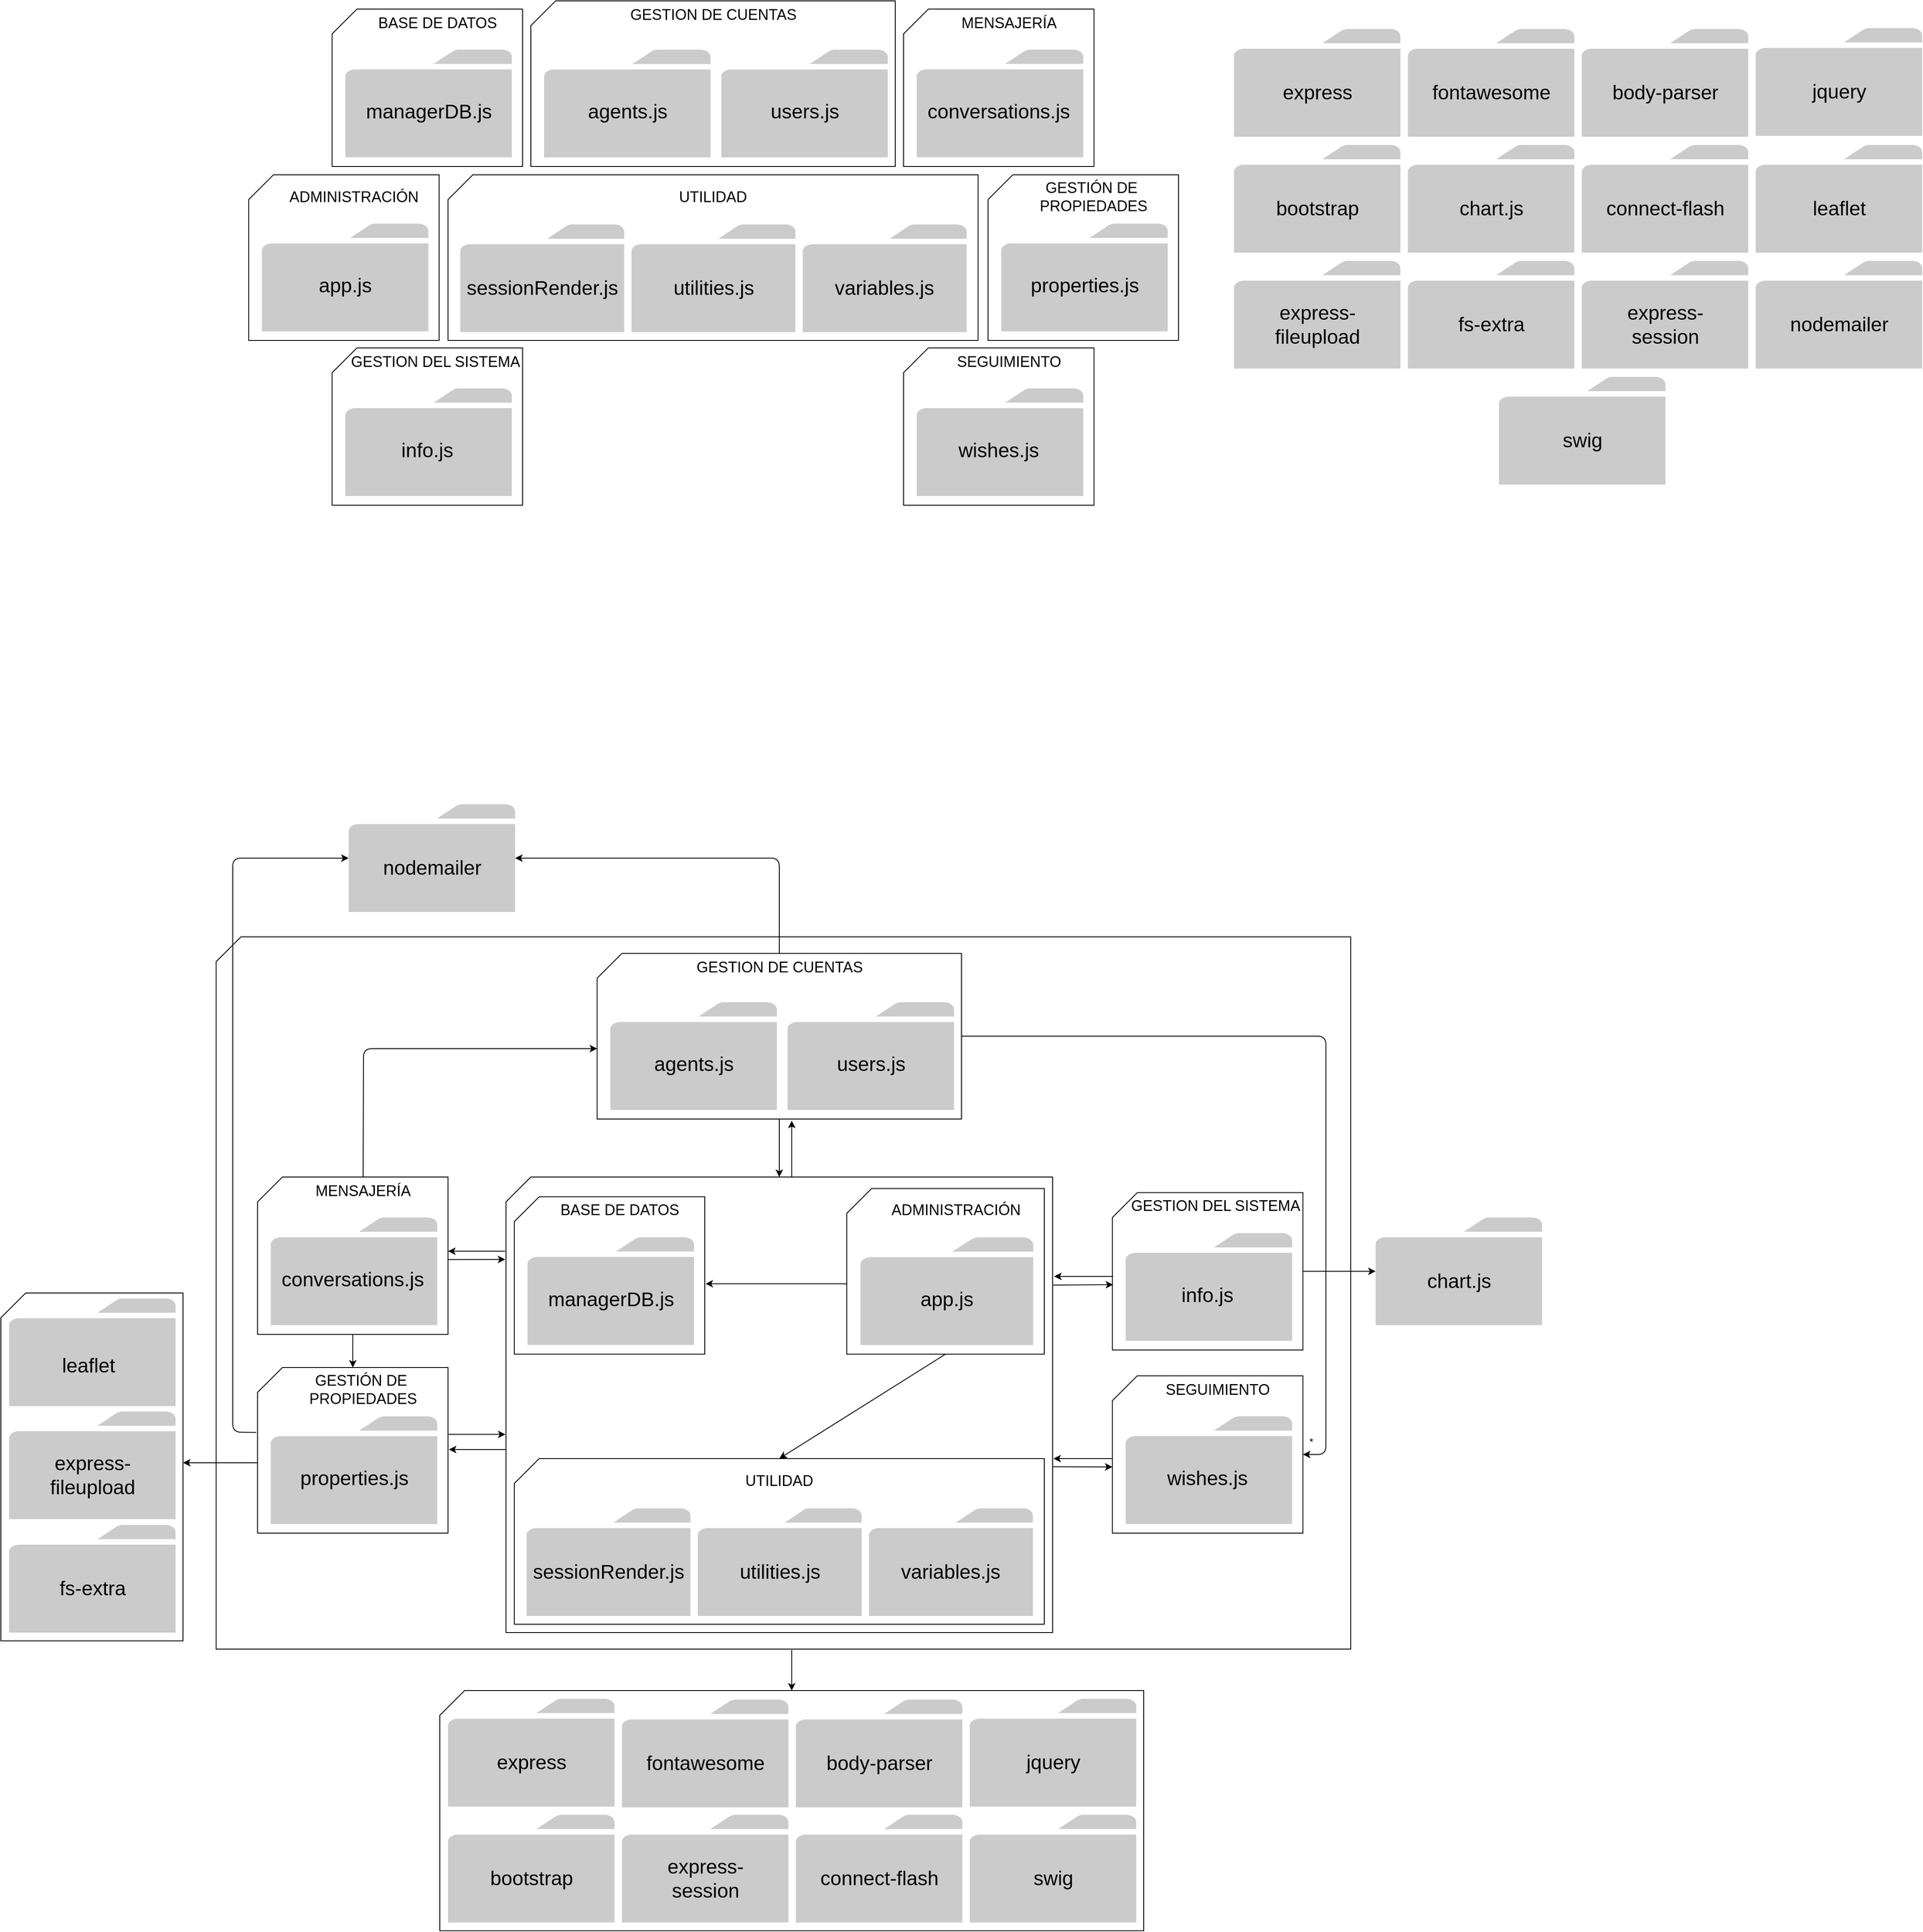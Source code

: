 <mxfile version="12.6.5" type="device"><diagram id="yXyMZjHoIQZuRrWlMwQW" name="Page-1"><mxGraphModel dx="1324" dy="44" grid="0" gridSize="10" guides="1" tooltips="1" connect="1" arrows="1" fold="1" page="0" pageScale="1" pageWidth="827" pageHeight="1169" math="0" shadow="0"><root><mxCell id="0"/><mxCell id="1" parent="0"/><mxCell id="qIXQX4aZwfCVxhJVNBYA-631" value="" style="shape=card;whiteSpace=wrap;html=1;" vertex="1" parent="1"><mxGeometry x="2640" y="2980" width="1370" height="860" as="geometry"/></mxCell><mxCell id="qIXQX4aZwfCVxhJVNBYA-600" value="" style="shape=card;whiteSpace=wrap;html=1;" vertex="1" parent="1"><mxGeometry x="2990" y="3270" width="660" height="550" as="geometry"/></mxCell><mxCell id="qIXQX4aZwfCVxhJVNBYA-166" value="" style="pointerEvents=1;shadow=0;dashed=0;html=1;strokeColor=none;labelPosition=center;verticalLabelPosition=bottom;verticalAlign=top;outlineConnect=0;align=center;shape=mxgraph.office.concepts.folder;fillColor=#CCCBCB;" vertex="1" parent="1"><mxGeometry x="4499" y="2024" width="201" height="130.0" as="geometry"/></mxCell><mxCell id="qIXQX4aZwfCVxhJVNBYA-124" value="" style="group" vertex="1" connectable="0" parent="1"><mxGeometry x="3869" y="1884" width="201" height="130" as="geometry"/></mxCell><mxCell id="qIXQX4aZwfCVxhJVNBYA-125" value="" style="pointerEvents=1;shadow=0;dashed=0;html=1;strokeColor=none;labelPosition=center;verticalLabelPosition=bottom;verticalAlign=top;outlineConnect=0;align=center;shape=mxgraph.office.concepts.folder;fillColor=#CCCBCB;" vertex="1" parent="qIXQX4aZwfCVxhJVNBYA-124"><mxGeometry width="201" height="130.0" as="geometry"/></mxCell><mxCell id="qIXQX4aZwfCVxhJVNBYA-126" value="&lt;span style=&quot;font-size: 24px&quot;&gt;express&lt;/span&gt;" style="text;html=1;strokeColor=none;fillColor=none;align=center;verticalAlign=middle;whiteSpace=wrap;rounded=0;" vertex="1" parent="qIXQX4aZwfCVxhJVNBYA-124"><mxGeometry x="28.5" y="53.321" width="144" height="47.709" as="geometry"/></mxCell><mxCell id="qIXQX4aZwfCVxhJVNBYA-128" value="" style="group" vertex="1" connectable="0" parent="1"><mxGeometry x="4079" y="1884" width="201" height="130" as="geometry"/></mxCell><mxCell id="qIXQX4aZwfCVxhJVNBYA-129" value="" style="pointerEvents=1;shadow=0;dashed=0;html=1;strokeColor=none;labelPosition=center;verticalLabelPosition=bottom;verticalAlign=top;outlineConnect=0;align=center;shape=mxgraph.office.concepts.folder;fillColor=#CCCBCB;" vertex="1" parent="qIXQX4aZwfCVxhJVNBYA-128"><mxGeometry width="201" height="130.0" as="geometry"/></mxCell><mxCell id="qIXQX4aZwfCVxhJVNBYA-130" value="&lt;span style=&quot;font-size: 24px&quot;&gt;fontawesome&lt;/span&gt;" style="text;html=1;strokeColor=none;fillColor=none;align=center;verticalAlign=middle;whiteSpace=wrap;rounded=0;" vertex="1" parent="qIXQX4aZwfCVxhJVNBYA-128"><mxGeometry x="28.5" y="53.321" width="144" height="47.709" as="geometry"/></mxCell><mxCell id="qIXQX4aZwfCVxhJVNBYA-131" value="" style="group" vertex="1" connectable="0" parent="1"><mxGeometry x="4289" y="1884" width="201" height="130" as="geometry"/></mxCell><mxCell id="qIXQX4aZwfCVxhJVNBYA-132" value="" style="pointerEvents=1;shadow=0;dashed=0;html=1;strokeColor=none;labelPosition=center;verticalLabelPosition=bottom;verticalAlign=top;outlineConnect=0;align=center;shape=mxgraph.office.concepts.folder;fillColor=#CCCBCB;" vertex="1" parent="qIXQX4aZwfCVxhJVNBYA-131"><mxGeometry width="201" height="130.0" as="geometry"/></mxCell><mxCell id="qIXQX4aZwfCVxhJVNBYA-133" value="&lt;span style=&quot;font-size: 24px&quot;&gt;body-parser&lt;/span&gt;" style="text;html=1;strokeColor=none;fillColor=none;align=center;verticalAlign=middle;whiteSpace=wrap;rounded=0;" vertex="1" parent="qIXQX4aZwfCVxhJVNBYA-131"><mxGeometry x="28.5" y="53.321" width="144" height="47.709" as="geometry"/></mxCell><mxCell id="qIXQX4aZwfCVxhJVNBYA-144" value="" style="group" vertex="1" connectable="0" parent="1"><mxGeometry x="3869" y="2024" width="201" height="130" as="geometry"/></mxCell><mxCell id="qIXQX4aZwfCVxhJVNBYA-145" value="" style="pointerEvents=1;shadow=0;dashed=0;html=1;strokeColor=none;labelPosition=center;verticalLabelPosition=bottom;verticalAlign=top;outlineConnect=0;align=center;shape=mxgraph.office.concepts.folder;fillColor=#CCCBCB;" vertex="1" parent="qIXQX4aZwfCVxhJVNBYA-144"><mxGeometry width="201" height="130.0" as="geometry"/></mxCell><mxCell id="qIXQX4aZwfCVxhJVNBYA-146" value="&lt;span style=&quot;font-size: 24px&quot;&gt;bootstrap&lt;/span&gt;" style="text;html=1;strokeColor=none;fillColor=none;align=center;verticalAlign=middle;whiteSpace=wrap;rounded=0;" vertex="1" parent="qIXQX4aZwfCVxhJVNBYA-144"><mxGeometry x="28.5" y="53.321" width="144" height="47.709" as="geometry"/></mxCell><mxCell id="qIXQX4aZwfCVxhJVNBYA-147" value="" style="group" vertex="1" connectable="0" parent="1"><mxGeometry x="4079" y="2024" width="201" height="130" as="geometry"/></mxCell><mxCell id="qIXQX4aZwfCVxhJVNBYA-148" value="" style="pointerEvents=1;shadow=0;dashed=0;html=1;strokeColor=none;labelPosition=center;verticalLabelPosition=bottom;verticalAlign=top;outlineConnect=0;align=center;shape=mxgraph.office.concepts.folder;fillColor=#CCCBCB;" vertex="1" parent="qIXQX4aZwfCVxhJVNBYA-147"><mxGeometry width="201" height="130.0" as="geometry"/></mxCell><mxCell id="qIXQX4aZwfCVxhJVNBYA-149" value="&lt;span style=&quot;font-size: 24px&quot;&gt;chart.js&lt;/span&gt;" style="text;html=1;strokeColor=none;fillColor=none;align=center;verticalAlign=middle;whiteSpace=wrap;rounded=0;" vertex="1" parent="qIXQX4aZwfCVxhJVNBYA-147"><mxGeometry x="28.5" y="53.321" width="144" height="47.709" as="geometry"/></mxCell><mxCell id="qIXQX4aZwfCVxhJVNBYA-150" value="" style="group" vertex="1" connectable="0" parent="1"><mxGeometry x="4289" y="2024" width="201" height="130" as="geometry"/></mxCell><mxCell id="qIXQX4aZwfCVxhJVNBYA-151" value="" style="pointerEvents=1;shadow=0;dashed=0;html=1;strokeColor=none;labelPosition=center;verticalLabelPosition=bottom;verticalAlign=top;outlineConnect=0;align=center;shape=mxgraph.office.concepts.folder;fillColor=#CCCBCB;" vertex="1" parent="qIXQX4aZwfCVxhJVNBYA-150"><mxGeometry width="201" height="130.0" as="geometry"/></mxCell><mxCell id="qIXQX4aZwfCVxhJVNBYA-152" value="&lt;span style=&quot;font-size: 24px&quot;&gt;connect-flash&lt;/span&gt;" style="text;html=1;strokeColor=none;fillColor=none;align=center;verticalAlign=middle;whiteSpace=wrap;rounded=0;" vertex="1" parent="qIXQX4aZwfCVxhJVNBYA-150"><mxGeometry x="24.75" y="53.32" width="151.5" height="47.71" as="geometry"/></mxCell><mxCell id="qIXQX4aZwfCVxhJVNBYA-156" value="" style="group" vertex="1" connectable="0" parent="1"><mxGeometry x="4079" y="2164" width="201" height="130" as="geometry"/></mxCell><mxCell id="qIXQX4aZwfCVxhJVNBYA-157" value="" style="pointerEvents=1;shadow=0;dashed=0;html=1;strokeColor=none;labelPosition=center;verticalLabelPosition=bottom;verticalAlign=top;outlineConnect=0;align=center;shape=mxgraph.office.concepts.folder;fillColor=#CCCBCB;" vertex="1" parent="qIXQX4aZwfCVxhJVNBYA-156"><mxGeometry width="201" height="130.0" as="geometry"/></mxCell><mxCell id="qIXQX4aZwfCVxhJVNBYA-158" value="&lt;span style=&quot;font-size: 24px&quot;&gt;fs-extra&lt;/span&gt;" style="text;html=1;strokeColor=none;fillColor=none;align=center;verticalAlign=middle;whiteSpace=wrap;rounded=0;" vertex="1" parent="qIXQX4aZwfCVxhJVNBYA-156"><mxGeometry x="28.5" y="53.321" width="144" height="47.709" as="geometry"/></mxCell><mxCell id="qIXQX4aZwfCVxhJVNBYA-159" value="" style="group" vertex="1" connectable="0" parent="1"><mxGeometry x="4289" y="2164" width="201" height="130" as="geometry"/></mxCell><mxCell id="qIXQX4aZwfCVxhJVNBYA-160" value="" style="pointerEvents=1;shadow=0;dashed=0;html=1;strokeColor=none;labelPosition=center;verticalLabelPosition=bottom;verticalAlign=top;outlineConnect=0;align=center;shape=mxgraph.office.concepts.folder;fillColor=#CCCBCB;" vertex="1" parent="qIXQX4aZwfCVxhJVNBYA-159"><mxGeometry width="201" height="130.0" as="geometry"/></mxCell><mxCell id="qIXQX4aZwfCVxhJVNBYA-161" value="&lt;span style=&quot;font-size: 24px&quot;&gt;express-session&lt;/span&gt;" style="text;html=1;strokeColor=none;fillColor=none;align=center;verticalAlign=middle;whiteSpace=wrap;rounded=0;" vertex="1" parent="qIXQX4aZwfCVxhJVNBYA-159"><mxGeometry x="28.5" y="53.321" width="144" height="47.709" as="geometry"/></mxCell><mxCell id="qIXQX4aZwfCVxhJVNBYA-165" value="" style="group" vertex="1" connectable="0" parent="1"><mxGeometry x="4490" y="2024" width="201" height="130" as="geometry"/></mxCell><mxCell id="qIXQX4aZwfCVxhJVNBYA-176" value="" style="group" vertex="1" connectable="0" parent="qIXQX4aZwfCVxhJVNBYA-165"><mxGeometry width="201" height="130.0" as="geometry"/></mxCell><mxCell id="qIXQX4aZwfCVxhJVNBYA-167" value="&lt;span style=&quot;font-size: 24px&quot;&gt;leaflet&lt;/span&gt;" style="text;html=1;strokeColor=none;fillColor=none;align=center;verticalAlign=middle;whiteSpace=wrap;rounded=0;" vertex="1" parent="qIXQX4aZwfCVxhJVNBYA-176"><mxGeometry x="37.5" y="53.321" width="144" height="47.709" as="geometry"/></mxCell><mxCell id="qIXQX4aZwfCVxhJVNBYA-171" value="" style="group" vertex="1" connectable="0" parent="1"><mxGeometry x="4189" y="2304" width="201" height="130" as="geometry"/></mxCell><mxCell id="qIXQX4aZwfCVxhJVNBYA-172" value="" style="pointerEvents=1;shadow=0;dashed=0;html=1;strokeColor=none;labelPosition=center;verticalLabelPosition=bottom;verticalAlign=top;outlineConnect=0;align=center;shape=mxgraph.office.concepts.folder;fillColor=#CCCBCB;" vertex="1" parent="qIXQX4aZwfCVxhJVNBYA-171"><mxGeometry width="201" height="130.0" as="geometry"/></mxCell><mxCell id="qIXQX4aZwfCVxhJVNBYA-173" value="&lt;span style=&quot;font-size: 24px&quot;&gt;swig&lt;/span&gt;" style="text;html=1;strokeColor=none;fillColor=none;align=center;verticalAlign=middle;whiteSpace=wrap;rounded=0;" vertex="1" parent="qIXQX4aZwfCVxhJVNBYA-171"><mxGeometry x="28.5" y="53.321" width="144" height="47.709" as="geometry"/></mxCell><mxCell id="qIXQX4aZwfCVxhJVNBYA-175" value="" style="group" vertex="1" connectable="0" parent="1"><mxGeometry x="4499" y="1883" width="201" height="130" as="geometry"/></mxCell><mxCell id="qIXQX4aZwfCVxhJVNBYA-162" value="" style="group" vertex="1" connectable="0" parent="qIXQX4aZwfCVxhJVNBYA-175"><mxGeometry width="201" height="130" as="geometry"/></mxCell><mxCell id="qIXQX4aZwfCVxhJVNBYA-163" value="" style="pointerEvents=1;shadow=0;dashed=0;html=1;strokeColor=none;labelPosition=center;verticalLabelPosition=bottom;verticalAlign=top;outlineConnect=0;align=center;shape=mxgraph.office.concepts.folder;fillColor=#CCCBCB;" vertex="1" parent="qIXQX4aZwfCVxhJVNBYA-162"><mxGeometry width="201" height="130.0" as="geometry"/></mxCell><mxCell id="qIXQX4aZwfCVxhJVNBYA-164" value="&lt;span style=&quot;font-size: 24px&quot;&gt;jquery&lt;/span&gt;" style="text;html=1;strokeColor=none;fillColor=none;align=center;verticalAlign=middle;whiteSpace=wrap;rounded=0;" vertex="1" parent="qIXQX4aZwfCVxhJVNBYA-162"><mxGeometry x="28.5" y="53.321" width="144" height="47.709" as="geometry"/></mxCell><mxCell id="qIXQX4aZwfCVxhJVNBYA-177" value="" style="group" vertex="1" connectable="0" parent="1"><mxGeometry x="4499" y="2164" width="201" height="130" as="geometry"/></mxCell><mxCell id="qIXQX4aZwfCVxhJVNBYA-168" value="" style="group" vertex="1" connectable="0" parent="qIXQX4aZwfCVxhJVNBYA-177"><mxGeometry width="201" height="130" as="geometry"/></mxCell><mxCell id="qIXQX4aZwfCVxhJVNBYA-169" value="" style="pointerEvents=1;shadow=0;dashed=0;html=1;strokeColor=none;labelPosition=center;verticalLabelPosition=bottom;verticalAlign=top;outlineConnect=0;align=center;shape=mxgraph.office.concepts.folder;fillColor=#CCCBCB;" vertex="1" parent="qIXQX4aZwfCVxhJVNBYA-168"><mxGeometry width="201" height="130.0" as="geometry"/></mxCell><mxCell id="qIXQX4aZwfCVxhJVNBYA-170" value="&lt;span style=&quot;font-size: 24px&quot;&gt;nodemailer&lt;/span&gt;" style="text;html=1;strokeColor=none;fillColor=none;align=center;verticalAlign=middle;whiteSpace=wrap;rounded=0;" vertex="1" parent="qIXQX4aZwfCVxhJVNBYA-168"><mxGeometry x="28.5" y="53.321" width="144" height="47.709" as="geometry"/></mxCell><mxCell id="qIXQX4aZwfCVxhJVNBYA-154" value="" style="pointerEvents=1;shadow=0;dashed=0;html=1;strokeColor=none;labelPosition=center;verticalLabelPosition=bottom;verticalAlign=top;outlineConnect=0;align=center;shape=mxgraph.office.concepts.folder;fillColor=#CCCBCB;" vertex="1" parent="1"><mxGeometry x="3869" y="2164" width="201" height="130.0" as="geometry"/></mxCell><mxCell id="qIXQX4aZwfCVxhJVNBYA-155" value="&lt;span style=&quot;font-size: 24px&quot;&gt;express-fileupload&lt;/span&gt;" style="text;html=1;strokeColor=none;fillColor=none;align=center;verticalAlign=middle;whiteSpace=wrap;rounded=0;" vertex="1" parent="1"><mxGeometry x="3897.5" y="2217.321" width="144" height="47.709" as="geometry"/></mxCell><mxCell id="qIXQX4aZwfCVxhJVNBYA-286" value="" style="group" vertex="1" connectable="0" parent="1"><mxGeometry x="3470" y="2269" width="230" height="190" as="geometry"/></mxCell><mxCell id="qIXQX4aZwfCVxhJVNBYA-193" value="" style="group" vertex="1" connectable="0" parent="qIXQX4aZwfCVxhJVNBYA-286"><mxGeometry width="230" height="190" as="geometry"/></mxCell><mxCell id="qIXQX4aZwfCVxhJVNBYA-91" value="" style="shape=card;whiteSpace=wrap;html=1;" vertex="1" parent="qIXQX4aZwfCVxhJVNBYA-193"><mxGeometry width="230" height="190" as="geometry"/></mxCell><mxCell id="qIXQX4aZwfCVxhJVNBYA-92" value="&lt;font style=&quot;font-size: 18px&quot;&gt;SEGUIMIENTO&lt;/font&gt;" style="text;html=1;strokeColor=none;fillColor=none;align=center;verticalAlign=middle;whiteSpace=wrap;rounded=0;" vertex="1" parent="qIXQX4aZwfCVxhJVNBYA-193"><mxGeometry x="25" width="205" height="33" as="geometry"/></mxCell><mxCell id="qIXQX4aZwfCVxhJVNBYA-93" value="" style="pointerEvents=1;shadow=0;dashed=0;html=1;strokeColor=none;labelPosition=center;verticalLabelPosition=bottom;verticalAlign=top;outlineConnect=0;align=center;shape=mxgraph.office.concepts.folder;fillColor=#CCCBCB;" vertex="1" parent="qIXQX4aZwfCVxhJVNBYA-193"><mxGeometry x="16" y="48.86" width="201" height="130.0" as="geometry"/></mxCell><mxCell id="qIXQX4aZwfCVxhJVNBYA-94" value="&lt;span style=&quot;font-size: 24px&quot;&gt;wishes.js&lt;/span&gt;" style="text;html=1;strokeColor=none;fillColor=none;align=center;verticalAlign=middle;whiteSpace=wrap;rounded=0;" vertex="1" parent="qIXQX4aZwfCVxhJVNBYA-193"><mxGeometry x="43" y="100.141" width="144" height="47.709" as="geometry"/></mxCell><mxCell id="qIXQX4aZwfCVxhJVNBYA-287" value="" style="group" vertex="1" connectable="0" parent="1"><mxGeometry x="2780" y="2269" width="230" height="190" as="geometry"/></mxCell><mxCell id="qIXQX4aZwfCVxhJVNBYA-192" value="" style="group" vertex="1" connectable="0" parent="qIXQX4aZwfCVxhJVNBYA-287"><mxGeometry width="230" height="190" as="geometry"/></mxCell><mxCell id="qIXQX4aZwfCVxhJVNBYA-95" value="" style="shape=card;whiteSpace=wrap;html=1;" vertex="1" parent="qIXQX4aZwfCVxhJVNBYA-192"><mxGeometry width="230" height="190" as="geometry"/></mxCell><mxCell id="qIXQX4aZwfCVxhJVNBYA-96" value="&lt;font style=&quot;font-size: 18px&quot;&gt;GESTION DEL SISTEMA&lt;/font&gt;" style="text;html=1;strokeColor=none;fillColor=none;align=center;verticalAlign=middle;whiteSpace=wrap;rounded=0;" vertex="1" parent="qIXQX4aZwfCVxhJVNBYA-192"><mxGeometry x="20" width="210" height="33" as="geometry"/></mxCell><mxCell id="qIXQX4aZwfCVxhJVNBYA-97" value="" style="pointerEvents=1;shadow=0;dashed=0;html=1;strokeColor=none;labelPosition=center;verticalLabelPosition=bottom;verticalAlign=top;outlineConnect=0;align=center;shape=mxgraph.office.concepts.folder;fillColor=#CCCBCB;" vertex="1" parent="qIXQX4aZwfCVxhJVNBYA-192"><mxGeometry x="16" y="48.86" width="201" height="130.0" as="geometry"/></mxCell><mxCell id="qIXQX4aZwfCVxhJVNBYA-98" value="&lt;span style=&quot;font-size: 24px&quot;&gt;info.js&lt;/span&gt;" style="text;html=1;strokeColor=none;fillColor=none;align=center;verticalAlign=middle;whiteSpace=wrap;rounded=0;" vertex="1" parent="qIXQX4aZwfCVxhJVNBYA-192"><mxGeometry x="43" y="100.001" width="144" height="47.709" as="geometry"/></mxCell><mxCell id="qIXQX4aZwfCVxhJVNBYA-288" value="" style="group" vertex="1" connectable="0" parent="1"><mxGeometry x="3470" y="1860" width="230" height="190" as="geometry"/></mxCell><mxCell id="qIXQX4aZwfCVxhJVNBYA-191" value="" style="group" vertex="1" connectable="0" parent="qIXQX4aZwfCVxhJVNBYA-288"><mxGeometry width="230" height="190" as="geometry"/></mxCell><mxCell id="qIXQX4aZwfCVxhJVNBYA-87" value="" style="shape=card;whiteSpace=wrap;html=1;" vertex="1" parent="qIXQX4aZwfCVxhJVNBYA-191"><mxGeometry width="230" height="190" as="geometry"/></mxCell><mxCell id="qIXQX4aZwfCVxhJVNBYA-88" value="&lt;font style=&quot;font-size: 18px&quot;&gt;MENSAJERÍA&lt;/font&gt;" style="text;html=1;strokeColor=none;fillColor=none;align=center;verticalAlign=middle;whiteSpace=wrap;rounded=0;" vertex="1" parent="qIXQX4aZwfCVxhJVNBYA-191"><mxGeometry x="25" width="205" height="33" as="geometry"/></mxCell><mxCell id="qIXQX4aZwfCVxhJVNBYA-89" value="" style="pointerEvents=1;shadow=0;dashed=0;html=1;strokeColor=none;labelPosition=center;verticalLabelPosition=bottom;verticalAlign=top;outlineConnect=0;align=center;shape=mxgraph.office.concepts.folder;fillColor=#CCCBCB;" vertex="1" parent="qIXQX4aZwfCVxhJVNBYA-191"><mxGeometry x="16" y="48.86" width="201" height="130.0" as="geometry"/></mxCell><mxCell id="qIXQX4aZwfCVxhJVNBYA-99" value="&lt;span style=&quot;font-size: 24px&quot;&gt;conversations.js&lt;/span&gt;" style="text;html=1;strokeColor=none;fillColor=none;align=center;verticalAlign=middle;whiteSpace=wrap;rounded=0;" vertex="1" parent="qIXQX4aZwfCVxhJVNBYA-191"><mxGeometry x="43" y="100.001" width="144" height="47.709" as="geometry"/></mxCell><mxCell id="qIXQX4aZwfCVxhJVNBYA-290" value="" style="group" vertex="1" connectable="0" parent="1"><mxGeometry x="2780" y="1860" width="230" height="190" as="geometry"/></mxCell><mxCell id="qIXQX4aZwfCVxhJVNBYA-289" value="" style="group" vertex="1" connectable="0" parent="qIXQX4aZwfCVxhJVNBYA-290"><mxGeometry width="230" height="190" as="geometry"/></mxCell><mxCell id="qIXQX4aZwfCVxhJVNBYA-190" value="" style="group" vertex="1" connectable="0" parent="qIXQX4aZwfCVxhJVNBYA-289"><mxGeometry width="230" height="190" as="geometry"/></mxCell><mxCell id="qIXQX4aZwfCVxhJVNBYA-2" value="" style="shape=card;whiteSpace=wrap;html=1;" vertex="1" parent="qIXQX4aZwfCVxhJVNBYA-190"><mxGeometry width="230" height="190" as="geometry"/></mxCell><mxCell id="qIXQX4aZwfCVxhJVNBYA-6" value="&lt;font style=&quot;font-size: 18px&quot;&gt;BASE DE DATOS&lt;/font&gt;" style="text;html=1;strokeColor=none;fillColor=none;align=center;verticalAlign=middle;whiteSpace=wrap;rounded=0;" vertex="1" parent="qIXQX4aZwfCVxhJVNBYA-190"><mxGeometry x="25" width="205" height="33" as="geometry"/></mxCell><mxCell id="qIXQX4aZwfCVxhJVNBYA-83" value="" style="pointerEvents=1;shadow=0;dashed=0;html=1;strokeColor=none;labelPosition=center;verticalLabelPosition=bottom;verticalAlign=top;outlineConnect=0;align=center;shape=mxgraph.office.concepts.folder;fillColor=#CCCBCB;" vertex="1" parent="qIXQX4aZwfCVxhJVNBYA-190"><mxGeometry x="16" y="48.86" width="201" height="130.0" as="geometry"/></mxCell><mxCell id="qIXQX4aZwfCVxhJVNBYA-86" value="&lt;span style=&quot;font-size: 24px&quot;&gt;managerDB.js&lt;/span&gt;" style="text;html=1;strokeColor=none;fillColor=none;align=center;verticalAlign=middle;whiteSpace=wrap;rounded=0;" vertex="1" parent="qIXQX4aZwfCVxhJVNBYA-190"><mxGeometry x="44.5" y="100.141" width="144" height="47.709" as="geometry"/></mxCell><mxCell id="qIXQX4aZwfCVxhJVNBYA-492" value="" style="group" vertex="1" connectable="0" parent="1"><mxGeometry x="2679.25" y="2060" width="230" height="200" as="geometry"/></mxCell><mxCell id="qIXQX4aZwfCVxhJVNBYA-493" value="" style="group" vertex="1" connectable="0" parent="qIXQX4aZwfCVxhJVNBYA-492"><mxGeometry width="230" height="200" as="geometry"/></mxCell><mxCell id="qIXQX4aZwfCVxhJVNBYA-494" value="" style="group" vertex="1" connectable="0" parent="qIXQX4aZwfCVxhJVNBYA-493"><mxGeometry width="230" height="200" as="geometry"/></mxCell><mxCell id="qIXQX4aZwfCVxhJVNBYA-495" value="" style="shape=card;whiteSpace=wrap;html=1;" vertex="1" parent="qIXQX4aZwfCVxhJVNBYA-494"><mxGeometry width="230" height="200" as="geometry"/></mxCell><mxCell id="qIXQX4aZwfCVxhJVNBYA-496" value="&lt;span style=&quot;font-size: 18px&quot;&gt;ADMINISTRACIÓN&lt;br&gt;&lt;/span&gt;" style="text;html=1;strokeColor=none;fillColor=none;align=center;verticalAlign=middle;whiteSpace=wrap;rounded=0;" vertex="1" parent="qIXQX4aZwfCVxhJVNBYA-494"><mxGeometry x="25" y="10" width="205" height="33" as="geometry"/></mxCell><mxCell id="qIXQX4aZwfCVxhJVNBYA-497" value="" style="pointerEvents=1;shadow=0;dashed=0;html=1;strokeColor=none;labelPosition=center;verticalLabelPosition=bottom;verticalAlign=top;outlineConnect=0;align=center;shape=mxgraph.office.concepts.folder;fillColor=#CCCBCB;" vertex="1" parent="qIXQX4aZwfCVxhJVNBYA-494"><mxGeometry x="16" y="59" width="201" height="130.0" as="geometry"/></mxCell><mxCell id="qIXQX4aZwfCVxhJVNBYA-498" value="&lt;span style=&quot;font-size: 24px&quot;&gt;app.js&lt;/span&gt;" style="text;html=1;strokeColor=none;fillColor=none;align=center;verticalAlign=middle;whiteSpace=wrap;rounded=0;" vertex="1" parent="qIXQX4aZwfCVxhJVNBYA-494"><mxGeometry x="44.5" y="110.001" width="144" height="47.709" as="geometry"/></mxCell><mxCell id="qIXQX4aZwfCVxhJVNBYA-499" value="" style="group" vertex="1" connectable="0" parent="1"><mxGeometry x="2920" y="2060" width="640" height="200" as="geometry"/></mxCell><mxCell id="qIXQX4aZwfCVxhJVNBYA-77" value="" style="shape=card;whiteSpace=wrap;html=1;" vertex="1" parent="qIXQX4aZwfCVxhJVNBYA-499"><mxGeometry width="640" height="200" as="geometry"/></mxCell><mxCell id="qIXQX4aZwfCVxhJVNBYA-51" value="&lt;font style=&quot;font-size: 18px&quot;&gt;UTILIDAD&lt;/font&gt;" style="text;html=1;strokeColor=none;fillColor=none;align=center;verticalAlign=middle;whiteSpace=wrap;rounded=0;" vertex="1" parent="qIXQX4aZwfCVxhJVNBYA-499"><mxGeometry x="201.846" y="10" width="236.308" height="33" as="geometry"/></mxCell><mxCell id="qIXQX4aZwfCVxhJVNBYA-63" value="" style="pointerEvents=1;shadow=0;dashed=0;html=1;strokeColor=none;labelPosition=center;verticalLabelPosition=bottom;verticalAlign=top;outlineConnect=0;align=center;shape=mxgraph.office.concepts.folder;fillColor=#CCCBCB;" vertex="1" parent="qIXQX4aZwfCVxhJVNBYA-499"><mxGeometry x="221.538" y="60" width="197.908" height="130.0" as="geometry"/></mxCell><mxCell id="qIXQX4aZwfCVxhJVNBYA-64" value="&lt;span style=&quot;font-size: 24px&quot;&gt;utilities.js&lt;/span&gt;" style="text;html=1;strokeColor=none;fillColor=none;align=center;verticalAlign=middle;whiteSpace=wrap;rounded=0;" vertex="1" parent="qIXQX4aZwfCVxhJVNBYA-499"><mxGeometry x="249.6" y="113.001" width="141.785" height="47.709" as="geometry"/></mxCell><mxCell id="qIXQX4aZwfCVxhJVNBYA-52" value="" style="group" vertex="1" connectable="0" parent="qIXQX4aZwfCVxhJVNBYA-499"><mxGeometry x="14.769" y="60" width="197.908" height="130" as="geometry"/></mxCell><mxCell id="qIXQX4aZwfCVxhJVNBYA-53" value="" style="pointerEvents=1;shadow=0;dashed=0;html=1;strokeColor=none;labelPosition=center;verticalLabelPosition=bottom;verticalAlign=top;outlineConnect=0;align=center;shape=mxgraph.office.concepts.folder;fillColor=#CCCBCB;" vertex="1" parent="qIXQX4aZwfCVxhJVNBYA-52"><mxGeometry width="197.908" height="130.0" as="geometry"/></mxCell><mxCell id="qIXQX4aZwfCVxhJVNBYA-54" value="&lt;span style=&quot;font-size: 24px&quot;&gt;sessionRender.js&lt;/span&gt;" style="text;html=1;strokeColor=none;fillColor=none;align=center;verticalAlign=middle;whiteSpace=wrap;rounded=0;" vertex="1" parent="qIXQX4aZwfCVxhJVNBYA-52"><mxGeometry x="28.062" y="53.321" width="141.785" height="47.709" as="geometry"/></mxCell><mxCell id="qIXQX4aZwfCVxhJVNBYA-71" value="" style="group" vertex="1" connectable="0" parent="qIXQX4aZwfCVxhJVNBYA-499"><mxGeometry x="428.308" y="60" width="197.908" height="130" as="geometry"/></mxCell><mxCell id="qIXQX4aZwfCVxhJVNBYA-72" value="" style="pointerEvents=1;shadow=0;dashed=0;html=1;strokeColor=none;labelPosition=center;verticalLabelPosition=bottom;verticalAlign=top;outlineConnect=0;align=center;shape=mxgraph.office.concepts.folder;fillColor=#CCCBCB;" vertex="1" parent="qIXQX4aZwfCVxhJVNBYA-71"><mxGeometry width="197.908" height="130.0" as="geometry"/></mxCell><mxCell id="qIXQX4aZwfCVxhJVNBYA-73" value="&lt;span style=&quot;font-size: 24px&quot;&gt;variables.js&lt;/span&gt;" style="text;html=1;strokeColor=none;fillColor=none;align=center;verticalAlign=middle;whiteSpace=wrap;rounded=0;" vertex="1" parent="qIXQX4aZwfCVxhJVNBYA-71"><mxGeometry x="28.062" y="53.321" width="141.785" height="47.709" as="geometry"/></mxCell><mxCell id="qIXQX4aZwfCVxhJVNBYA-500" value="" style="group" vertex="1" connectable="0" parent="1"><mxGeometry x="3020" y="1850" width="440" height="200" as="geometry"/></mxCell><mxCell id="qIXQX4aZwfCVxhJVNBYA-101" value="" style="shape=card;whiteSpace=wrap;html=1;" vertex="1" parent="qIXQX4aZwfCVxhJVNBYA-500"><mxGeometry width="440" height="200" as="geometry"/></mxCell><mxCell id="qIXQX4aZwfCVxhJVNBYA-102" value="&lt;font style=&quot;font-size: 18px&quot;&gt;GESTION DE CUENTAS&lt;/font&gt;" style="text;html=1;strokeColor=none;fillColor=none;align=center;verticalAlign=middle;whiteSpace=wrap;rounded=0;" vertex="1" parent="qIXQX4aZwfCVxhJVNBYA-500"><mxGeometry x="117.5" width="205" height="33" as="geometry"/></mxCell><mxCell id="qIXQX4aZwfCVxhJVNBYA-103" value="" style="pointerEvents=1;shadow=0;dashed=0;html=1;strokeColor=none;labelPosition=center;verticalLabelPosition=bottom;verticalAlign=top;outlineConnect=0;align=center;shape=mxgraph.office.concepts.folder;fillColor=#CCCBCB;" vertex="1" parent="qIXQX4aZwfCVxhJVNBYA-500"><mxGeometry x="16" y="59" width="201" height="130.0" as="geometry"/></mxCell><mxCell id="qIXQX4aZwfCVxhJVNBYA-104" value="&lt;span style=&quot;font-size: 24px&quot;&gt;agents.js&lt;/span&gt;" style="text;html=1;strokeColor=none;fillColor=none;align=center;verticalAlign=middle;whiteSpace=wrap;rounded=0;" vertex="1" parent="qIXQX4aZwfCVxhJVNBYA-500"><mxGeometry x="44.5" y="110.001" width="144" height="47.709" as="geometry"/></mxCell><mxCell id="qIXQX4aZwfCVxhJVNBYA-107" value="" style="pointerEvents=1;shadow=0;dashed=0;html=1;strokeColor=none;labelPosition=center;verticalLabelPosition=bottom;verticalAlign=top;outlineConnect=0;align=center;shape=mxgraph.office.concepts.folder;fillColor=#CCCBCB;" vertex="1" parent="qIXQX4aZwfCVxhJVNBYA-500"><mxGeometry x="230" y="59" width="201" height="130.0" as="geometry"/></mxCell><mxCell id="qIXQX4aZwfCVxhJVNBYA-108" value="&lt;span style=&quot;font-size: 24px&quot;&gt;users.js&lt;/span&gt;" style="text;html=1;strokeColor=none;fillColor=none;align=center;verticalAlign=middle;whiteSpace=wrap;rounded=0;" vertex="1" parent="qIXQX4aZwfCVxhJVNBYA-500"><mxGeometry x="258.5" y="110.001" width="144" height="47.709" as="geometry"/></mxCell><mxCell id="qIXQX4aZwfCVxhJVNBYA-285" value="" style="group" vertex="1" connectable="0" parent="1"><mxGeometry x="3572" y="2060" width="230" height="200" as="geometry"/></mxCell><mxCell id="qIXQX4aZwfCVxhJVNBYA-194" value="" style="group" vertex="1" connectable="0" parent="qIXQX4aZwfCVxhJVNBYA-285"><mxGeometry width="230" height="200" as="geometry"/></mxCell><mxCell id="qIXQX4aZwfCVxhJVNBYA-118" value="" style="group" vertex="1" connectable="0" parent="qIXQX4aZwfCVxhJVNBYA-194"><mxGeometry width="230" height="200" as="geometry"/></mxCell><mxCell id="qIXQX4aZwfCVxhJVNBYA-111" value="" style="shape=card;whiteSpace=wrap;html=1;" vertex="1" parent="qIXQX4aZwfCVxhJVNBYA-118"><mxGeometry width="230" height="200" as="geometry"/></mxCell><mxCell id="qIXQX4aZwfCVxhJVNBYA-112" value="&lt;span style=&quot;font-size: 18px&quot;&gt;GESTIÓN DE&amp;nbsp;&lt;br&gt;PROPIEDADES&lt;br&gt;&lt;/span&gt;" style="text;html=1;strokeColor=none;fillColor=none;align=center;verticalAlign=middle;whiteSpace=wrap;rounded=0;" vertex="1" parent="qIXQX4aZwfCVxhJVNBYA-118"><mxGeometry x="25" y="10" width="205" height="33" as="geometry"/></mxCell><mxCell id="qIXQX4aZwfCVxhJVNBYA-113" value="" style="pointerEvents=1;shadow=0;dashed=0;html=1;strokeColor=none;labelPosition=center;verticalLabelPosition=bottom;verticalAlign=top;outlineConnect=0;align=center;shape=mxgraph.office.concepts.folder;fillColor=#CCCBCB;" vertex="1" parent="qIXQX4aZwfCVxhJVNBYA-118"><mxGeometry x="16" y="59" width="201" height="130.0" as="geometry"/></mxCell><mxCell id="qIXQX4aZwfCVxhJVNBYA-114" value="&lt;span style=&quot;font-size: 24px&quot;&gt;properties.js&lt;/span&gt;" style="text;html=1;strokeColor=none;fillColor=none;align=center;verticalAlign=middle;whiteSpace=wrap;rounded=0;" vertex="1" parent="qIXQX4aZwfCVxhJVNBYA-118"><mxGeometry x="44.5" y="110.001" width="144" height="47.709" as="geometry"/></mxCell><mxCell id="qIXQX4aZwfCVxhJVNBYA-515" value="" style="group" vertex="1" connectable="0" parent="1"><mxGeometry x="4040" y="3318.86" width="201" height="130" as="geometry"/></mxCell><mxCell id="qIXQX4aZwfCVxhJVNBYA-516" value="" style="pointerEvents=1;shadow=0;dashed=0;html=1;strokeColor=none;labelPosition=center;verticalLabelPosition=bottom;verticalAlign=top;outlineConnect=0;align=center;shape=mxgraph.office.concepts.folder;fillColor=#CCCBCB;" vertex="1" parent="qIXQX4aZwfCVxhJVNBYA-515"><mxGeometry width="201" height="130.0" as="geometry"/></mxCell><mxCell id="qIXQX4aZwfCVxhJVNBYA-517" value="&lt;span style=&quot;font-size: 24px&quot;&gt;chart.js&lt;/span&gt;" style="text;html=1;strokeColor=none;fillColor=none;align=center;verticalAlign=middle;whiteSpace=wrap;rounded=0;" vertex="1" parent="qIXQX4aZwfCVxhJVNBYA-515"><mxGeometry x="28.5" y="53.321" width="144" height="47.709" as="geometry"/></mxCell><mxCell id="qIXQX4aZwfCVxhJVNBYA-537" value="" style="group" vertex="1" connectable="0" parent="1"><mxGeometry x="2800" y="2820" width="201" height="130" as="geometry"/></mxCell><mxCell id="qIXQX4aZwfCVxhJVNBYA-538" value="" style="group" vertex="1" connectable="0" parent="qIXQX4aZwfCVxhJVNBYA-537"><mxGeometry width="201" height="130" as="geometry"/></mxCell><mxCell id="qIXQX4aZwfCVxhJVNBYA-539" value="" style="pointerEvents=1;shadow=0;dashed=0;html=1;strokeColor=none;labelPosition=center;verticalLabelPosition=bottom;verticalAlign=top;outlineConnect=0;align=center;shape=mxgraph.office.concepts.folder;fillColor=#CCCBCB;" vertex="1" parent="qIXQX4aZwfCVxhJVNBYA-538"><mxGeometry width="201" height="130.0" as="geometry"/></mxCell><mxCell id="qIXQX4aZwfCVxhJVNBYA-540" value="&lt;span style=&quot;font-size: 24px&quot;&gt;nodemailer&lt;/span&gt;" style="text;html=1;strokeColor=none;fillColor=none;align=center;verticalAlign=middle;whiteSpace=wrap;rounded=0;" vertex="1" parent="qIXQX4aZwfCVxhJVNBYA-538"><mxGeometry x="28.5" y="53.321" width="144" height="47.709" as="geometry"/></mxCell><mxCell id="qIXQX4aZwfCVxhJVNBYA-543" value="" style="group" vertex="1" connectable="0" parent="1"><mxGeometry x="3722.25" y="3510" width="230" height="190" as="geometry"/></mxCell><mxCell id="qIXQX4aZwfCVxhJVNBYA-544" value="" style="group" vertex="1" connectable="0" parent="qIXQX4aZwfCVxhJVNBYA-543"><mxGeometry width="230" height="190" as="geometry"/></mxCell><mxCell id="qIXQX4aZwfCVxhJVNBYA-545" value="" style="shape=card;whiteSpace=wrap;html=1;" vertex="1" parent="qIXQX4aZwfCVxhJVNBYA-544"><mxGeometry width="230" height="190" as="geometry"/></mxCell><mxCell id="qIXQX4aZwfCVxhJVNBYA-546" value="&lt;font style=&quot;font-size: 18px&quot;&gt;SEGUIMIENTO&lt;/font&gt;" style="text;html=1;strokeColor=none;fillColor=none;align=center;verticalAlign=middle;whiteSpace=wrap;rounded=0;" vertex="1" parent="qIXQX4aZwfCVxhJVNBYA-544"><mxGeometry x="25" width="205" height="33" as="geometry"/></mxCell><mxCell id="qIXQX4aZwfCVxhJVNBYA-547" value="" style="pointerEvents=1;shadow=0;dashed=0;html=1;strokeColor=none;labelPosition=center;verticalLabelPosition=bottom;verticalAlign=top;outlineConnect=0;align=center;shape=mxgraph.office.concepts.folder;fillColor=#CCCBCB;" vertex="1" parent="qIXQX4aZwfCVxhJVNBYA-544"><mxGeometry x="16" y="48.86" width="201" height="130.0" as="geometry"/></mxCell><mxCell id="qIXQX4aZwfCVxhJVNBYA-548" value="&lt;span style=&quot;font-size: 24px&quot;&gt;wishes.js&lt;/span&gt;" style="text;html=1;strokeColor=none;fillColor=none;align=center;verticalAlign=middle;whiteSpace=wrap;rounded=0;" vertex="1" parent="qIXQX4aZwfCVxhJVNBYA-544"><mxGeometry x="43" y="100.141" width="144" height="47.709" as="geometry"/></mxCell><mxCell id="qIXQX4aZwfCVxhJVNBYA-549" value="" style="group" vertex="1" connectable="0" parent="1"><mxGeometry x="3722.25" y="3288.86" width="230" height="190" as="geometry"/></mxCell><mxCell id="qIXQX4aZwfCVxhJVNBYA-550" value="" style="group" vertex="1" connectable="0" parent="qIXQX4aZwfCVxhJVNBYA-549"><mxGeometry width="230" height="190" as="geometry"/></mxCell><mxCell id="qIXQX4aZwfCVxhJVNBYA-551" value="" style="shape=card;whiteSpace=wrap;html=1;" vertex="1" parent="qIXQX4aZwfCVxhJVNBYA-550"><mxGeometry width="230" height="190" as="geometry"/></mxCell><mxCell id="qIXQX4aZwfCVxhJVNBYA-552" value="&lt;font style=&quot;font-size: 18px&quot;&gt;GESTION DEL SISTEMA&lt;/font&gt;" style="text;html=1;strokeColor=none;fillColor=none;align=center;verticalAlign=middle;whiteSpace=wrap;rounded=0;" vertex="1" parent="qIXQX4aZwfCVxhJVNBYA-550"><mxGeometry x="20" width="210" height="33" as="geometry"/></mxCell><mxCell id="qIXQX4aZwfCVxhJVNBYA-553" value="" style="pointerEvents=1;shadow=0;dashed=0;html=1;strokeColor=none;labelPosition=center;verticalLabelPosition=bottom;verticalAlign=top;outlineConnect=0;align=center;shape=mxgraph.office.concepts.folder;fillColor=#CCCBCB;" vertex="1" parent="qIXQX4aZwfCVxhJVNBYA-550"><mxGeometry x="16" y="48.86" width="201" height="130.0" as="geometry"/></mxCell><mxCell id="qIXQX4aZwfCVxhJVNBYA-554" value="&lt;span style=&quot;font-size: 24px&quot;&gt;info.js&lt;/span&gt;" style="text;html=1;strokeColor=none;fillColor=none;align=center;verticalAlign=middle;whiteSpace=wrap;rounded=0;" vertex="1" parent="qIXQX4aZwfCVxhJVNBYA-550"><mxGeometry x="43" y="100.001" width="144" height="47.709" as="geometry"/></mxCell><mxCell id="qIXQX4aZwfCVxhJVNBYA-555" value="" style="group" vertex="1" connectable="0" parent="1"><mxGeometry x="2680.75" y="3272.76" width="230" height="190" as="geometry"/></mxCell><mxCell id="qIXQX4aZwfCVxhJVNBYA-556" value="" style="group" vertex="1" connectable="0" parent="qIXQX4aZwfCVxhJVNBYA-555"><mxGeometry x="9.25" y="-2.76" width="230" height="190" as="geometry"/></mxCell><mxCell id="qIXQX4aZwfCVxhJVNBYA-557" value="" style="shape=card;whiteSpace=wrap;html=1;" vertex="1" parent="qIXQX4aZwfCVxhJVNBYA-556"><mxGeometry width="230" height="190" as="geometry"/></mxCell><mxCell id="qIXQX4aZwfCVxhJVNBYA-558" value="&lt;font style=&quot;font-size: 18px&quot;&gt;MENSAJERÍA&lt;/font&gt;" style="text;html=1;strokeColor=none;fillColor=none;align=center;verticalAlign=middle;whiteSpace=wrap;rounded=0;" vertex="1" parent="qIXQX4aZwfCVxhJVNBYA-556"><mxGeometry x="25" width="205" height="33" as="geometry"/></mxCell><mxCell id="qIXQX4aZwfCVxhJVNBYA-559" value="" style="pointerEvents=1;shadow=0;dashed=0;html=1;strokeColor=none;labelPosition=center;verticalLabelPosition=bottom;verticalAlign=top;outlineConnect=0;align=center;shape=mxgraph.office.concepts.folder;fillColor=#CCCBCB;" vertex="1" parent="qIXQX4aZwfCVxhJVNBYA-556"><mxGeometry x="16" y="48.86" width="201" height="130.0" as="geometry"/></mxCell><mxCell id="qIXQX4aZwfCVxhJVNBYA-560" value="&lt;span style=&quot;font-size: 24px&quot;&gt;conversations.js&lt;/span&gt;" style="text;html=1;strokeColor=none;fillColor=none;align=center;verticalAlign=middle;whiteSpace=wrap;rounded=0;" vertex="1" parent="qIXQX4aZwfCVxhJVNBYA-556"><mxGeometry x="43" y="100.001" width="144" height="47.709" as="geometry"/></mxCell><mxCell id="qIXQX4aZwfCVxhJVNBYA-561" value="" style="group" vertex="1" connectable="0" parent="1"><mxGeometry x="3000" y="3293.86" width="230" height="190" as="geometry"/></mxCell><mxCell id="qIXQX4aZwfCVxhJVNBYA-562" value="" style="group" vertex="1" connectable="0" parent="qIXQX4aZwfCVxhJVNBYA-561"><mxGeometry width="230" height="190" as="geometry"/></mxCell><mxCell id="qIXQX4aZwfCVxhJVNBYA-563" value="" style="group" vertex="1" connectable="0" parent="qIXQX4aZwfCVxhJVNBYA-562"><mxGeometry width="230" height="190" as="geometry"/></mxCell><mxCell id="qIXQX4aZwfCVxhJVNBYA-564" value="" style="shape=card;whiteSpace=wrap;html=1;" vertex="1" parent="qIXQX4aZwfCVxhJVNBYA-563"><mxGeometry width="230" height="190" as="geometry"/></mxCell><mxCell id="qIXQX4aZwfCVxhJVNBYA-565" value="&lt;font style=&quot;font-size: 18px&quot;&gt;BASE DE DATOS&lt;/font&gt;" style="text;html=1;strokeColor=none;fillColor=none;align=center;verticalAlign=middle;whiteSpace=wrap;rounded=0;" vertex="1" parent="qIXQX4aZwfCVxhJVNBYA-563"><mxGeometry x="25" width="205" height="33" as="geometry"/></mxCell><mxCell id="qIXQX4aZwfCVxhJVNBYA-566" value="" style="pointerEvents=1;shadow=0;dashed=0;html=1;strokeColor=none;labelPosition=center;verticalLabelPosition=bottom;verticalAlign=top;outlineConnect=0;align=center;shape=mxgraph.office.concepts.folder;fillColor=#CCCBCB;" vertex="1" parent="qIXQX4aZwfCVxhJVNBYA-563"><mxGeometry x="16" y="48.86" width="201" height="130.0" as="geometry"/></mxCell><mxCell id="qIXQX4aZwfCVxhJVNBYA-567" value="&lt;span style=&quot;font-size: 24px&quot;&gt;managerDB.js&lt;/span&gt;" style="text;html=1;strokeColor=none;fillColor=none;align=center;verticalAlign=middle;whiteSpace=wrap;rounded=0;" vertex="1" parent="qIXQX4aZwfCVxhJVNBYA-563"><mxGeometry x="44.5" y="100.141" width="144" height="47.709" as="geometry"/></mxCell><mxCell id="qIXQX4aZwfCVxhJVNBYA-568" value="" style="group" vertex="1" connectable="0" parent="1"><mxGeometry x="3401.5" y="3283.86" width="238.5" height="200" as="geometry"/></mxCell><mxCell id="qIXQX4aZwfCVxhJVNBYA-569" value="" style="group" vertex="1" connectable="0" parent="qIXQX4aZwfCVxhJVNBYA-568"><mxGeometry width="238.5" height="200" as="geometry"/></mxCell><mxCell id="qIXQX4aZwfCVxhJVNBYA-570" value="" style="group" vertex="1" connectable="0" parent="qIXQX4aZwfCVxhJVNBYA-569"><mxGeometry width="238.5" height="200" as="geometry"/></mxCell><mxCell id="qIXQX4aZwfCVxhJVNBYA-571" value="" style="shape=card;whiteSpace=wrap;html=1;" vertex="1" parent="qIXQX4aZwfCVxhJVNBYA-570"><mxGeometry width="238.5" height="200" as="geometry"/></mxCell><mxCell id="qIXQX4aZwfCVxhJVNBYA-572" value="&lt;span style=&quot;font-size: 18px&quot;&gt;ADMINISTRACIÓN&lt;br&gt;&lt;/span&gt;" style="text;html=1;strokeColor=none;fillColor=none;align=center;verticalAlign=middle;whiteSpace=wrap;rounded=0;" vertex="1" parent="qIXQX4aZwfCVxhJVNBYA-570"><mxGeometry x="25.924" y="10" width="212.576" height="33" as="geometry"/></mxCell><mxCell id="qIXQX4aZwfCVxhJVNBYA-573" value="" style="pointerEvents=1;shadow=0;dashed=0;html=1;strokeColor=none;labelPosition=center;verticalLabelPosition=bottom;verticalAlign=top;outlineConnect=0;align=center;shape=mxgraph.office.concepts.folder;fillColor=#CCCBCB;" vertex="1" parent="qIXQX4aZwfCVxhJVNBYA-570"><mxGeometry x="16.591" y="59" width="208.428" height="130.0" as="geometry"/></mxCell><mxCell id="qIXQX4aZwfCVxhJVNBYA-574" value="&lt;span style=&quot;font-size: 24px&quot;&gt;app.js&lt;/span&gt;" style="text;html=1;strokeColor=none;fillColor=none;align=center;verticalAlign=middle;whiteSpace=wrap;rounded=0;" vertex="1" parent="qIXQX4aZwfCVxhJVNBYA-570"><mxGeometry x="46.145" y="110.001" width="149.322" height="47.709" as="geometry"/></mxCell><mxCell id="qIXQX4aZwfCVxhJVNBYA-575" value="" style="group" vertex="1" connectable="0" parent="1"><mxGeometry x="3000" y="3610" width="640" height="200" as="geometry"/></mxCell><mxCell id="qIXQX4aZwfCVxhJVNBYA-576" value="" style="shape=card;whiteSpace=wrap;html=1;" vertex="1" parent="qIXQX4aZwfCVxhJVNBYA-575"><mxGeometry width="640" height="200" as="geometry"/></mxCell><mxCell id="qIXQX4aZwfCVxhJVNBYA-577" value="&lt;font style=&quot;font-size: 18px&quot;&gt;UTILIDAD&lt;/font&gt;" style="text;html=1;strokeColor=none;fillColor=none;align=center;verticalAlign=middle;whiteSpace=wrap;rounded=0;" vertex="1" parent="qIXQX4aZwfCVxhJVNBYA-575"><mxGeometry x="201.846" y="10" width="236.308" height="33" as="geometry"/></mxCell><mxCell id="qIXQX4aZwfCVxhJVNBYA-578" value="" style="pointerEvents=1;shadow=0;dashed=0;html=1;strokeColor=none;labelPosition=center;verticalLabelPosition=bottom;verticalAlign=top;outlineConnect=0;align=center;shape=mxgraph.office.concepts.folder;fillColor=#CCCBCB;" vertex="1" parent="qIXQX4aZwfCVxhJVNBYA-575"><mxGeometry x="221.538" y="60" width="197.908" height="130.0" as="geometry"/></mxCell><mxCell id="qIXQX4aZwfCVxhJVNBYA-579" value="&lt;span style=&quot;font-size: 24px&quot;&gt;utilities.js&lt;/span&gt;" style="text;html=1;strokeColor=none;fillColor=none;align=center;verticalAlign=middle;whiteSpace=wrap;rounded=0;" vertex="1" parent="qIXQX4aZwfCVxhJVNBYA-575"><mxGeometry x="249.6" y="113.001" width="141.785" height="47.709" as="geometry"/></mxCell><mxCell id="qIXQX4aZwfCVxhJVNBYA-580" value="" style="group" vertex="1" connectable="0" parent="qIXQX4aZwfCVxhJVNBYA-575"><mxGeometry x="14.769" y="60" width="197.908" height="130" as="geometry"/></mxCell><mxCell id="qIXQX4aZwfCVxhJVNBYA-581" value="" style="pointerEvents=1;shadow=0;dashed=0;html=1;strokeColor=none;labelPosition=center;verticalLabelPosition=bottom;verticalAlign=top;outlineConnect=0;align=center;shape=mxgraph.office.concepts.folder;fillColor=#CCCBCB;" vertex="1" parent="qIXQX4aZwfCVxhJVNBYA-580"><mxGeometry width="197.908" height="130.0" as="geometry"/></mxCell><mxCell id="qIXQX4aZwfCVxhJVNBYA-582" value="&lt;span style=&quot;font-size: 24px&quot;&gt;sessionRender.js&lt;/span&gt;" style="text;html=1;strokeColor=none;fillColor=none;align=center;verticalAlign=middle;whiteSpace=wrap;rounded=0;" vertex="1" parent="qIXQX4aZwfCVxhJVNBYA-580"><mxGeometry x="28.062" y="53.321" width="141.785" height="47.709" as="geometry"/></mxCell><mxCell id="qIXQX4aZwfCVxhJVNBYA-583" value="" style="group" vertex="1" connectable="0" parent="qIXQX4aZwfCVxhJVNBYA-575"><mxGeometry x="428.308" y="60" width="197.908" height="130" as="geometry"/></mxCell><mxCell id="qIXQX4aZwfCVxhJVNBYA-584" value="" style="pointerEvents=1;shadow=0;dashed=0;html=1;strokeColor=none;labelPosition=center;verticalLabelPosition=bottom;verticalAlign=top;outlineConnect=0;align=center;shape=mxgraph.office.concepts.folder;fillColor=#CCCBCB;" vertex="1" parent="qIXQX4aZwfCVxhJVNBYA-583"><mxGeometry width="197.908" height="130.0" as="geometry"/></mxCell><mxCell id="qIXQX4aZwfCVxhJVNBYA-585" value="&lt;span style=&quot;font-size: 24px&quot;&gt;variables.js&lt;/span&gt;" style="text;html=1;strokeColor=none;fillColor=none;align=center;verticalAlign=middle;whiteSpace=wrap;rounded=0;" vertex="1" parent="qIXQX4aZwfCVxhJVNBYA-583"><mxGeometry x="28.062" y="53.321" width="141.785" height="47.709" as="geometry"/></mxCell><mxCell id="qIXQX4aZwfCVxhJVNBYA-586" value="" style="group" vertex="1" connectable="0" parent="1"><mxGeometry x="3100" y="3000" width="440" height="200" as="geometry"/></mxCell><mxCell id="qIXQX4aZwfCVxhJVNBYA-587" value="" style="shape=card;whiteSpace=wrap;html=1;" vertex="1" parent="qIXQX4aZwfCVxhJVNBYA-586"><mxGeometry width="440" height="200" as="geometry"/></mxCell><mxCell id="qIXQX4aZwfCVxhJVNBYA-588" value="&lt;font style=&quot;font-size: 18px&quot;&gt;GESTION DE CUENTAS&lt;/font&gt;" style="text;html=1;strokeColor=none;fillColor=none;align=center;verticalAlign=middle;whiteSpace=wrap;rounded=0;" vertex="1" parent="qIXQX4aZwfCVxhJVNBYA-586"><mxGeometry x="117.5" width="205" height="33" as="geometry"/></mxCell><mxCell id="qIXQX4aZwfCVxhJVNBYA-589" value="" style="pointerEvents=1;shadow=0;dashed=0;html=1;strokeColor=none;labelPosition=center;verticalLabelPosition=bottom;verticalAlign=top;outlineConnect=0;align=center;shape=mxgraph.office.concepts.folder;fillColor=#CCCBCB;" vertex="1" parent="qIXQX4aZwfCVxhJVNBYA-586"><mxGeometry x="16" y="59" width="201" height="130.0" as="geometry"/></mxCell><mxCell id="qIXQX4aZwfCVxhJVNBYA-590" value="&lt;span style=&quot;font-size: 24px&quot;&gt;agents.js&lt;/span&gt;" style="text;html=1;strokeColor=none;fillColor=none;align=center;verticalAlign=middle;whiteSpace=wrap;rounded=0;" vertex="1" parent="qIXQX4aZwfCVxhJVNBYA-586"><mxGeometry x="44.5" y="110.001" width="144" height="47.709" as="geometry"/></mxCell><mxCell id="qIXQX4aZwfCVxhJVNBYA-591" value="" style="pointerEvents=1;shadow=0;dashed=0;html=1;strokeColor=none;labelPosition=center;verticalLabelPosition=bottom;verticalAlign=top;outlineConnect=0;align=center;shape=mxgraph.office.concepts.folder;fillColor=#CCCBCB;" vertex="1" parent="qIXQX4aZwfCVxhJVNBYA-586"><mxGeometry x="230" y="59" width="201" height="130.0" as="geometry"/></mxCell><mxCell id="qIXQX4aZwfCVxhJVNBYA-592" value="&lt;span style=&quot;font-size: 24px&quot;&gt;users.js&lt;/span&gt;" style="text;html=1;strokeColor=none;fillColor=none;align=center;verticalAlign=middle;whiteSpace=wrap;rounded=0;" vertex="1" parent="qIXQX4aZwfCVxhJVNBYA-586"><mxGeometry x="258.5" y="110.001" width="144" height="47.709" as="geometry"/></mxCell><mxCell id="qIXQX4aZwfCVxhJVNBYA-593" value="" style="group" vertex="1" connectable="0" parent="1"><mxGeometry x="2690" y="3500" width="230" height="200" as="geometry"/></mxCell><mxCell id="qIXQX4aZwfCVxhJVNBYA-594" value="" style="group" vertex="1" connectable="0" parent="qIXQX4aZwfCVxhJVNBYA-593"><mxGeometry width="230" height="200" as="geometry"/></mxCell><mxCell id="qIXQX4aZwfCVxhJVNBYA-595" value="" style="group" vertex="1" connectable="0" parent="qIXQX4aZwfCVxhJVNBYA-594"><mxGeometry width="230" height="200" as="geometry"/></mxCell><mxCell id="qIXQX4aZwfCVxhJVNBYA-596" value="" style="shape=card;whiteSpace=wrap;html=1;" vertex="1" parent="qIXQX4aZwfCVxhJVNBYA-595"><mxGeometry width="230" height="200" as="geometry"/></mxCell><mxCell id="qIXQX4aZwfCVxhJVNBYA-597" value="&lt;span style=&quot;font-size: 18px&quot;&gt;GESTIÓN DE&amp;nbsp;&lt;br&gt;PROPIEDADES&lt;br&gt;&lt;/span&gt;" style="text;html=1;strokeColor=none;fillColor=none;align=center;verticalAlign=middle;whiteSpace=wrap;rounded=0;" vertex="1" parent="qIXQX4aZwfCVxhJVNBYA-595"><mxGeometry x="25" y="10" width="205" height="33" as="geometry"/></mxCell><mxCell id="qIXQX4aZwfCVxhJVNBYA-598" value="" style="pointerEvents=1;shadow=0;dashed=0;html=1;strokeColor=none;labelPosition=center;verticalLabelPosition=bottom;verticalAlign=top;outlineConnect=0;align=center;shape=mxgraph.office.concepts.folder;fillColor=#CCCBCB;" vertex="1" parent="qIXQX4aZwfCVxhJVNBYA-595"><mxGeometry x="16" y="59" width="201" height="130.0" as="geometry"/></mxCell><mxCell id="qIXQX4aZwfCVxhJVNBYA-599" value="&lt;span style=&quot;font-size: 24px&quot;&gt;properties.js&lt;/span&gt;" style="text;html=1;strokeColor=none;fillColor=none;align=center;verticalAlign=middle;whiteSpace=wrap;rounded=0;" vertex="1" parent="qIXQX4aZwfCVxhJVNBYA-595"><mxGeometry x="44.5" y="110.001" width="144" height="47.709" as="geometry"/></mxCell><mxCell id="qIXQX4aZwfCVxhJVNBYA-603" value="" style="endArrow=classic;html=1;exitX=0.5;exitY=1;exitDx=0;exitDy=0;exitPerimeter=0;entryX=0.5;entryY=0;entryDx=0;entryDy=0;entryPerimeter=0;" edge="1" parent="1" source="qIXQX4aZwfCVxhJVNBYA-587" target="qIXQX4aZwfCVxhJVNBYA-600"><mxGeometry width="50" height="50" relative="1" as="geometry"><mxPoint x="2680" y="3770" as="sourcePoint"/><mxPoint x="2730" y="3720" as="targetPoint"/></mxGeometry></mxCell><mxCell id="qIXQX4aZwfCVxhJVNBYA-604" value="" style="endArrow=classic;html=1;exitX=0;exitY=0;exitDx=345;exitDy=0;exitPerimeter=0;" edge="1" parent="1" source="qIXQX4aZwfCVxhJVNBYA-600"><mxGeometry width="50" height="50" relative="1" as="geometry"><mxPoint x="3330" y="3210" as="sourcePoint"/><mxPoint x="3335" y="3202" as="targetPoint"/></mxGeometry></mxCell><mxCell id="qIXQX4aZwfCVxhJVNBYA-606" value="" style="endArrow=classic;html=1;exitX=0;exitY=0.207;exitDx=0;exitDy=0;exitPerimeter=0;" edge="1" parent="1"><mxGeometry width="50" height="50" relative="1" as="geometry"><mxPoint x="2990" y="3599.01" as="sourcePoint"/><mxPoint x="2921" y="3599" as="targetPoint"/></mxGeometry></mxCell><mxCell id="qIXQX4aZwfCVxhJVNBYA-607" value="" style="endArrow=classic;html=1;exitX=1.004;exitY=0.521;exitDx=0;exitDy=0;exitPerimeter=0;entryX=0;entryY=0.23;entryDx=0;entryDy=0;entryPerimeter=0;" edge="1" parent="1"><mxGeometry width="50" height="50" relative="1" as="geometry"><mxPoint x="2920" y="3369.62" as="sourcePoint"/><mxPoint x="2989.08" y="3369.53" as="targetPoint"/></mxGeometry></mxCell><mxCell id="qIXQX4aZwfCVxhJVNBYA-608" value="" style="endArrow=classic;html=1;exitX=0;exitY=0.207;exitDx=0;exitDy=0;exitPerimeter=0;" edge="1" parent="1"><mxGeometry width="50" height="50" relative="1" as="geometry"><mxPoint x="2989.08" y="3359.64" as="sourcePoint"/><mxPoint x="2920.08" y="3359.63" as="targetPoint"/></mxGeometry></mxCell><mxCell id="qIXQX4aZwfCVxhJVNBYA-609" value="" style="endArrow=classic;html=1;exitX=1;exitY=0.636;exitDx=0;exitDy=0;exitPerimeter=0;entryX=0;entryY=0;entryDx=0;entryDy=110;entryPerimeter=0;" edge="1" parent="1" source="qIXQX4aZwfCVxhJVNBYA-600" target="qIXQX4aZwfCVxhJVNBYA-545"><mxGeometry width="50" height="50" relative="1" as="geometry"><mxPoint x="3710" y="3650" as="sourcePoint"/><mxPoint x="3722" y="3629" as="targetPoint"/></mxGeometry></mxCell><mxCell id="qIXQX4aZwfCVxhJVNBYA-610" value="" style="endArrow=classic;html=1;" edge="1" parent="1"><mxGeometry width="50" height="50" relative="1" as="geometry"><mxPoint x="3722" y="3610" as="sourcePoint"/><mxPoint x="3651" y="3610" as="targetPoint"/></mxGeometry></mxCell><mxCell id="qIXQX4aZwfCVxhJVNBYA-611" value="" style="endArrow=classic;html=1;exitX=1;exitY=0.815;exitDx=0;exitDy=0;exitPerimeter=0;entryX=0;entryY=0;entryDx=0;entryDy=110;entryPerimeter=0;" edge="1" parent="1"><mxGeometry width="50" height="50" relative="1" as="geometry"><mxPoint x="3650.88" y="3400.45" as="sourcePoint"/><mxPoint x="3723.13" y="3400" as="targetPoint"/></mxGeometry></mxCell><mxCell id="qIXQX4aZwfCVxhJVNBYA-612" value="" style="endArrow=classic;html=1;" edge="1" parent="1"><mxGeometry width="50" height="50" relative="1" as="geometry"><mxPoint x="3722.88" y="3390" as="sourcePoint"/><mxPoint x="3651.88" y="3390" as="targetPoint"/></mxGeometry></mxCell><mxCell id="qIXQX4aZwfCVxhJVNBYA-613" value="" style="endArrow=classic;html=1;exitX=1;exitY=0.5;exitDx=0;exitDy=0;exitPerimeter=0;entryX=1;entryY=0.5;entryDx=0;entryDy=0;entryPerimeter=0;" edge="1" parent="1" source="qIXQX4aZwfCVxhJVNBYA-587" target="qIXQX4aZwfCVxhJVNBYA-545"><mxGeometry width="50" height="50" relative="1" as="geometry"><mxPoint x="3660.88" y="3410.45" as="sourcePoint"/><mxPoint x="3830" y="3500" as="targetPoint"/><Array as="points"><mxPoint x="3980" y="3100"/><mxPoint x="3980" y="3605"/></Array></mxGeometry></mxCell><mxCell id="qIXQX4aZwfCVxhJVNBYA-615" value="" style="endArrow=classic;html=1;exitX=0.5;exitY=0;exitDx=0;exitDy=0;entryX=0;entryY=0;entryDx=0;entryDy=115;entryPerimeter=0;" edge="1" parent="1" source="qIXQX4aZwfCVxhJVNBYA-558" target="qIXQX4aZwfCVxhJVNBYA-587"><mxGeometry width="50" height="50" relative="1" as="geometry"><mxPoint x="3550.44" y="3135.6" as="sourcePoint"/><mxPoint x="2840" y="2965.833" as="targetPoint"/><Array as="points"><mxPoint x="2818" y="3115"/></Array></mxGeometry></mxCell><mxCell id="qIXQX4aZwfCVxhJVNBYA-616" value="" style="endArrow=classic;html=1;exitX=0.5;exitY=1;exitDx=0;exitDy=0;exitPerimeter=0;entryX=0.5;entryY=0;entryDx=0;entryDy=0;entryPerimeter=0;" edge="1" parent="1" source="qIXQX4aZwfCVxhJVNBYA-571" target="qIXQX4aZwfCVxhJVNBYA-576"><mxGeometry width="50" height="50" relative="1" as="geometry"><mxPoint x="3732" y="3620" as="sourcePoint"/><mxPoint x="3661" y="3620" as="targetPoint"/></mxGeometry></mxCell><mxCell id="qIXQX4aZwfCVxhJVNBYA-617" value="" style="endArrow=classic;html=1;exitX=0;exitY=0;exitDx=0;exitDy=115;exitPerimeter=0;entryX=1.004;entryY=0.553;entryDx=0;entryDy=0;entryPerimeter=0;" edge="1" parent="1" source="qIXQX4aZwfCVxhJVNBYA-571" target="qIXQX4aZwfCVxhJVNBYA-564"><mxGeometry width="50" height="50" relative="1" as="geometry"><mxPoint x="3530.75" y="3493.86" as="sourcePoint"/><mxPoint x="3330" y="3620" as="targetPoint"/></mxGeometry></mxCell><mxCell id="qIXQX4aZwfCVxhJVNBYA-629" value="" style="endArrow=classic;html=1;exitX=0.5;exitY=1;exitDx=0;exitDy=0;entryX=0.5;entryY=0;entryDx=0;entryDy=0;entryPerimeter=0;exitPerimeter=0;" edge="1" parent="1" source="qIXQX4aZwfCVxhJVNBYA-557" target="qIXQX4aZwfCVxhJVNBYA-596"><mxGeometry width="50" height="50" relative="1" as="geometry"><mxPoint x="2827.5" y="3280" as="sourcePoint"/><mxPoint x="3110" y="3125" as="targetPoint"/><Array as="points"/></mxGeometry></mxCell><mxCell id="qIXQX4aZwfCVxhJVNBYA-630" value="*" style="text;html=1;align=center;verticalAlign=middle;resizable=0;points=[];autosize=1;" vertex="1" parent="1"><mxGeometry x="3952.25" y="3580" width="20" height="20" as="geometry"/></mxCell><mxCell id="qIXQX4aZwfCVxhJVNBYA-632" value="" style="endArrow=classic;html=1;entryX=1;entryY=0.488;entryDx=0;entryDy=0;entryPerimeter=0;exitX=0;exitY=0;exitDx=0;exitDy=115;exitPerimeter=0;" edge="1" parent="1" source="qIXQX4aZwfCVxhJVNBYA-596" target="qIXQX4aZwfCVxhJVNBYA-641"><mxGeometry width="50" height="50" relative="1" as="geometry"><mxPoint x="2140" y="3430" as="sourcePoint"/><mxPoint x="3733.13" y="3410" as="targetPoint"/></mxGeometry></mxCell><mxCell id="qIXQX4aZwfCVxhJVNBYA-638" value="" style="group" vertex="1" connectable="0" parent="1"><mxGeometry x="2910" y="3890" width="850" height="290" as="geometry"/></mxCell><mxCell id="qIXQX4aZwfCVxhJVNBYA-637" value="" style="shape=card;whiteSpace=wrap;html=1;" vertex="1" parent="qIXQX4aZwfCVxhJVNBYA-638"><mxGeometry width="850" height="290" as="geometry"/></mxCell><mxCell id="qIXQX4aZwfCVxhJVNBYA-503" value="" style="group" vertex="1" connectable="0" parent="qIXQX4aZwfCVxhJVNBYA-638"><mxGeometry x="10" y="10" width="201" height="130" as="geometry"/></mxCell><mxCell id="qIXQX4aZwfCVxhJVNBYA-504" value="" style="pointerEvents=1;shadow=0;dashed=0;html=1;strokeColor=none;labelPosition=center;verticalLabelPosition=bottom;verticalAlign=top;outlineConnect=0;align=center;shape=mxgraph.office.concepts.folder;fillColor=#CCCBCB;" vertex="1" parent="qIXQX4aZwfCVxhJVNBYA-503"><mxGeometry width="201" height="130.0" as="geometry"/></mxCell><mxCell id="qIXQX4aZwfCVxhJVNBYA-505" value="&lt;span style=&quot;font-size: 24px&quot;&gt;express&lt;/span&gt;" style="text;html=1;strokeColor=none;fillColor=none;align=center;verticalAlign=middle;whiteSpace=wrap;rounded=0;" vertex="1" parent="qIXQX4aZwfCVxhJVNBYA-503"><mxGeometry x="28.5" y="53.321" width="144" height="47.709" as="geometry"/></mxCell><mxCell id="qIXQX4aZwfCVxhJVNBYA-506" value="" style="group" vertex="1" connectable="0" parent="qIXQX4aZwfCVxhJVNBYA-638"><mxGeometry x="220" y="11" width="201" height="130" as="geometry"/></mxCell><mxCell id="qIXQX4aZwfCVxhJVNBYA-507" value="" style="pointerEvents=1;shadow=0;dashed=0;html=1;strokeColor=none;labelPosition=center;verticalLabelPosition=bottom;verticalAlign=top;outlineConnect=0;align=center;shape=mxgraph.office.concepts.folder;fillColor=#CCCBCB;" vertex="1" parent="qIXQX4aZwfCVxhJVNBYA-506"><mxGeometry width="201" height="130.0" as="geometry"/></mxCell><mxCell id="qIXQX4aZwfCVxhJVNBYA-508" value="&lt;span style=&quot;font-size: 24px&quot;&gt;fontawesome&lt;/span&gt;" style="text;html=1;strokeColor=none;fillColor=none;align=center;verticalAlign=middle;whiteSpace=wrap;rounded=0;" vertex="1" parent="qIXQX4aZwfCVxhJVNBYA-506"><mxGeometry x="28.5" y="53.321" width="144" height="47.709" as="geometry"/></mxCell><mxCell id="qIXQX4aZwfCVxhJVNBYA-509" value="" style="group" vertex="1" connectable="0" parent="qIXQX4aZwfCVxhJVNBYA-638"><mxGeometry x="430" y="11" width="201" height="130" as="geometry"/></mxCell><mxCell id="qIXQX4aZwfCVxhJVNBYA-510" value="" style="pointerEvents=1;shadow=0;dashed=0;html=1;strokeColor=none;labelPosition=center;verticalLabelPosition=bottom;verticalAlign=top;outlineConnect=0;align=center;shape=mxgraph.office.concepts.folder;fillColor=#CCCBCB;" vertex="1" parent="qIXQX4aZwfCVxhJVNBYA-509"><mxGeometry width="201" height="130.0" as="geometry"/></mxCell><mxCell id="qIXQX4aZwfCVxhJVNBYA-511" value="&lt;span style=&quot;font-size: 24px&quot;&gt;body-parser&lt;/span&gt;" style="text;html=1;strokeColor=none;fillColor=none;align=center;verticalAlign=middle;whiteSpace=wrap;rounded=0;" vertex="1" parent="qIXQX4aZwfCVxhJVNBYA-509"><mxGeometry x="28.5" y="53.321" width="144" height="47.709" as="geometry"/></mxCell><mxCell id="qIXQX4aZwfCVxhJVNBYA-512" value="" style="group" vertex="1" connectable="0" parent="qIXQX4aZwfCVxhJVNBYA-638"><mxGeometry x="10" y="150" width="201" height="130" as="geometry"/></mxCell><mxCell id="qIXQX4aZwfCVxhJVNBYA-513" value="" style="pointerEvents=1;shadow=0;dashed=0;html=1;strokeColor=none;labelPosition=center;verticalLabelPosition=bottom;verticalAlign=top;outlineConnect=0;align=center;shape=mxgraph.office.concepts.folder;fillColor=#CCCBCB;" vertex="1" parent="qIXQX4aZwfCVxhJVNBYA-512"><mxGeometry width="201" height="130.0" as="geometry"/></mxCell><mxCell id="qIXQX4aZwfCVxhJVNBYA-514" value="&lt;span style=&quot;font-size: 24px&quot;&gt;bootstrap&lt;/span&gt;" style="text;html=1;strokeColor=none;fillColor=none;align=center;verticalAlign=middle;whiteSpace=wrap;rounded=0;" vertex="1" parent="qIXQX4aZwfCVxhJVNBYA-512"><mxGeometry x="28.5" y="53.321" width="144" height="47.709" as="geometry"/></mxCell><mxCell id="qIXQX4aZwfCVxhJVNBYA-518" value="" style="group" vertex="1" connectable="0" parent="qIXQX4aZwfCVxhJVNBYA-638"><mxGeometry x="430" y="150" width="201" height="130" as="geometry"/></mxCell><mxCell id="qIXQX4aZwfCVxhJVNBYA-519" value="" style="pointerEvents=1;shadow=0;dashed=0;html=1;strokeColor=none;labelPosition=center;verticalLabelPosition=bottom;verticalAlign=top;outlineConnect=0;align=center;shape=mxgraph.office.concepts.folder;fillColor=#CCCBCB;" vertex="1" parent="qIXQX4aZwfCVxhJVNBYA-518"><mxGeometry width="201" height="130.0" as="geometry"/></mxCell><mxCell id="qIXQX4aZwfCVxhJVNBYA-520" value="&lt;span style=&quot;font-size: 24px&quot;&gt;connect-flash&lt;/span&gt;" style="text;html=1;strokeColor=none;fillColor=none;align=center;verticalAlign=middle;whiteSpace=wrap;rounded=0;" vertex="1" parent="qIXQX4aZwfCVxhJVNBYA-518"><mxGeometry x="24.75" y="53.32" width="151.5" height="47.71" as="geometry"/></mxCell><mxCell id="qIXQX4aZwfCVxhJVNBYA-524" value="" style="group" vertex="1" connectable="0" parent="qIXQX4aZwfCVxhJVNBYA-638"><mxGeometry x="220" y="150" width="201" height="130" as="geometry"/></mxCell><mxCell id="qIXQX4aZwfCVxhJVNBYA-525" value="" style="pointerEvents=1;shadow=0;dashed=0;html=1;strokeColor=none;labelPosition=center;verticalLabelPosition=bottom;verticalAlign=top;outlineConnect=0;align=center;shape=mxgraph.office.concepts.folder;fillColor=#CCCBCB;" vertex="1" parent="qIXQX4aZwfCVxhJVNBYA-524"><mxGeometry width="201" height="130.0" as="geometry"/></mxCell><mxCell id="qIXQX4aZwfCVxhJVNBYA-526" value="&lt;span style=&quot;font-size: 24px&quot;&gt;express-session&lt;/span&gt;" style="text;html=1;strokeColor=none;fillColor=none;align=center;verticalAlign=middle;whiteSpace=wrap;rounded=0;" vertex="1" parent="qIXQX4aZwfCVxhJVNBYA-524"><mxGeometry x="28.5" y="53.321" width="144" height="47.709" as="geometry"/></mxCell><mxCell id="qIXQX4aZwfCVxhJVNBYA-530" value="" style="group" vertex="1" connectable="0" parent="qIXQX4aZwfCVxhJVNBYA-638"><mxGeometry x="640" y="150" width="201" height="130" as="geometry"/></mxCell><mxCell id="qIXQX4aZwfCVxhJVNBYA-531" value="" style="pointerEvents=1;shadow=0;dashed=0;html=1;strokeColor=none;labelPosition=center;verticalLabelPosition=bottom;verticalAlign=top;outlineConnect=0;align=center;shape=mxgraph.office.concepts.folder;fillColor=#CCCBCB;" vertex="1" parent="qIXQX4aZwfCVxhJVNBYA-530"><mxGeometry width="201" height="130.0" as="geometry"/></mxCell><mxCell id="qIXQX4aZwfCVxhJVNBYA-532" value="&lt;span style=&quot;font-size: 24px&quot;&gt;swig&lt;/span&gt;" style="text;html=1;strokeColor=none;fillColor=none;align=center;verticalAlign=middle;whiteSpace=wrap;rounded=0;" vertex="1" parent="qIXQX4aZwfCVxhJVNBYA-530"><mxGeometry x="28.5" y="53.321" width="144" height="47.709" as="geometry"/></mxCell><mxCell id="qIXQX4aZwfCVxhJVNBYA-533" value="" style="group" vertex="1" connectable="0" parent="qIXQX4aZwfCVxhJVNBYA-638"><mxGeometry x="640" y="10" width="201" height="130" as="geometry"/></mxCell><mxCell id="qIXQX4aZwfCVxhJVNBYA-534" value="" style="group" vertex="1" connectable="0" parent="qIXQX4aZwfCVxhJVNBYA-533"><mxGeometry width="201" height="130" as="geometry"/></mxCell><mxCell id="qIXQX4aZwfCVxhJVNBYA-535" value="" style="pointerEvents=1;shadow=0;dashed=0;html=1;strokeColor=none;labelPosition=center;verticalLabelPosition=bottom;verticalAlign=top;outlineConnect=0;align=center;shape=mxgraph.office.concepts.folder;fillColor=#CCCBCB;" vertex="1" parent="qIXQX4aZwfCVxhJVNBYA-534"><mxGeometry width="201" height="130.0" as="geometry"/></mxCell><mxCell id="qIXQX4aZwfCVxhJVNBYA-536" value="&lt;span style=&quot;font-size: 24px&quot;&gt;jquery&lt;/span&gt;" style="text;html=1;strokeColor=none;fillColor=none;align=center;verticalAlign=middle;whiteSpace=wrap;rounded=0;" vertex="1" parent="qIXQX4aZwfCVxhJVNBYA-534"><mxGeometry x="28.5" y="53.321" width="144" height="47.709" as="geometry"/></mxCell><mxCell id="qIXQX4aZwfCVxhJVNBYA-639" value="" style="endArrow=classic;html=1;entryX=0.5;entryY=0;entryDx=0;entryDy=0;entryPerimeter=0;" edge="1" parent="1" target="qIXQX4aZwfCVxhJVNBYA-637"><mxGeometry width="50" height="50" relative="1" as="geometry"><mxPoint x="3335" y="3841" as="sourcePoint"/><mxPoint x="3732.25" y="3630" as="targetPoint"/></mxGeometry></mxCell><mxCell id="qIXQX4aZwfCVxhJVNBYA-640" value="" style="endArrow=classic;html=1;exitX=1;exitY=0.5;exitDx=0;exitDy=0;exitPerimeter=0;" edge="1" parent="1" source="qIXQX4aZwfCVxhJVNBYA-551" target="qIXQX4aZwfCVxhJVNBYA-516"><mxGeometry width="50" height="50" relative="1" as="geometry"><mxPoint x="4070" y="3394" as="sourcePoint"/><mxPoint x="2552.25" y="3420.2" as="targetPoint"/></mxGeometry></mxCell><mxCell id="qIXQX4aZwfCVxhJVNBYA-642" value="" style="group" vertex="1" connectable="0" parent="1"><mxGeometry x="2380" y="3410" width="220" height="420" as="geometry"/></mxCell><mxCell id="qIXQX4aZwfCVxhJVNBYA-641" value="" style="shape=card;whiteSpace=wrap;html=1;" vertex="1" parent="qIXQX4aZwfCVxhJVNBYA-642"><mxGeometry width="220" height="420" as="geometry"/></mxCell><mxCell id="qIXQX4aZwfCVxhJVNBYA-521" value="" style="group" vertex="1" connectable="0" parent="qIXQX4aZwfCVxhJVNBYA-642"><mxGeometry x="10" y="280" width="201" height="130" as="geometry"/></mxCell><mxCell id="qIXQX4aZwfCVxhJVNBYA-522" value="" style="pointerEvents=1;shadow=0;dashed=0;html=1;strokeColor=none;labelPosition=center;verticalLabelPosition=bottom;verticalAlign=top;outlineConnect=0;align=center;shape=mxgraph.office.concepts.folder;fillColor=#CCCBCB;" vertex="1" parent="qIXQX4aZwfCVxhJVNBYA-521"><mxGeometry width="201" height="130.0" as="geometry"/></mxCell><mxCell id="qIXQX4aZwfCVxhJVNBYA-523" value="&lt;span style=&quot;font-size: 24px&quot;&gt;fs-extra&lt;/span&gt;" style="text;html=1;strokeColor=none;fillColor=none;align=center;verticalAlign=middle;whiteSpace=wrap;rounded=0;" vertex="1" parent="qIXQX4aZwfCVxhJVNBYA-521"><mxGeometry x="28.5" y="53.321" width="144" height="47.709" as="geometry"/></mxCell><mxCell id="qIXQX4aZwfCVxhJVNBYA-527" value="" style="group" vertex="1" connectable="0" parent="qIXQX4aZwfCVxhJVNBYA-642"><mxGeometry x="1" y="22.76" width="210" height="130" as="geometry"/></mxCell><mxCell id="qIXQX4aZwfCVxhJVNBYA-528" value="" style="group" vertex="1" connectable="0" parent="qIXQX4aZwfCVxhJVNBYA-527"><mxGeometry width="210" height="130.0" as="geometry"/></mxCell><mxCell id="qIXQX4aZwfCVxhJVNBYA-502" value="" style="pointerEvents=1;shadow=0;dashed=0;html=1;strokeColor=none;labelPosition=center;verticalLabelPosition=bottom;verticalAlign=top;outlineConnect=0;align=center;shape=mxgraph.office.concepts.folder;fillColor=#CCCBCB;" vertex="1" parent="qIXQX4aZwfCVxhJVNBYA-528"><mxGeometry x="9" y="-16.14" width="201" height="130.0" as="geometry"/></mxCell><mxCell id="qIXQX4aZwfCVxhJVNBYA-529" value="&lt;span style=&quot;font-size: 24px&quot;&gt;leaflet&lt;/span&gt;" style="text;html=1;strokeColor=none;fillColor=none;align=center;verticalAlign=middle;whiteSpace=wrap;rounded=0;" vertex="1" parent="qIXQX4aZwfCVxhJVNBYA-528"><mxGeometry x="33" y="41.141" width="144" height="47.709" as="geometry"/></mxCell><mxCell id="qIXQX4aZwfCVxhJVNBYA-541" value="" style="pointerEvents=1;shadow=0;dashed=0;html=1;strokeColor=none;labelPosition=center;verticalLabelPosition=bottom;verticalAlign=top;outlineConnect=0;align=center;shape=mxgraph.office.concepts.folder;fillColor=#CCCBCB;" vertex="1" parent="qIXQX4aZwfCVxhJVNBYA-642"><mxGeometry x="10" y="143.07" width="201" height="130.0" as="geometry"/></mxCell><mxCell id="qIXQX4aZwfCVxhJVNBYA-542" value="&lt;span style=&quot;font-size: 24px&quot;&gt;express-fileupload&lt;/span&gt;" style="text;html=1;strokeColor=none;fillColor=none;align=center;verticalAlign=middle;whiteSpace=wrap;rounded=0;" vertex="1" parent="qIXQX4aZwfCVxhJVNBYA-642"><mxGeometry x="38.5" y="196.391" width="144" height="47.709" as="geometry"/></mxCell><mxCell id="qIXQX4aZwfCVxhJVNBYA-644" value="" style="endArrow=classic;html=1;exitX=0.5;exitY=0;exitDx=0;exitDy=0;" edge="1" parent="1" source="qIXQX4aZwfCVxhJVNBYA-588" target="qIXQX4aZwfCVxhJVNBYA-539"><mxGeometry width="50" height="50" relative="1" as="geometry"><mxPoint x="2827.5" y="3280" as="sourcePoint"/><mxPoint x="3110" y="3125" as="targetPoint"/><Array as="points"><mxPoint x="3320" y="2885"/></Array></mxGeometry></mxCell><mxCell id="qIXQX4aZwfCVxhJVNBYA-645" value="" style="endArrow=classic;html=1;exitX=-0.007;exitY=0.392;exitDx=0;exitDy=0;exitPerimeter=0;" edge="1" parent="1" source="qIXQX4aZwfCVxhJVNBYA-596" target="qIXQX4aZwfCVxhJVNBYA-539"><mxGeometry width="50" height="50" relative="1" as="geometry"><mxPoint x="3330" y="3010" as="sourcePoint"/><mxPoint x="3650" y="2895" as="targetPoint"/><Array as="points"><mxPoint x="2660" y="3578"/><mxPoint x="2660" y="2885"/><mxPoint x="2720" y="2885"/></Array></mxGeometry></mxCell><mxCell id="qIXQX4aZwfCVxhJVNBYA-646" value="" style="endArrow=classic;html=1;exitX=1.003;exitY=0.404;exitDx=0;exitDy=0;exitPerimeter=0;entryX=-0.001;entryY=0.565;entryDx=0;entryDy=0;entryPerimeter=0;" edge="1" parent="1" source="qIXQX4aZwfCVxhJVNBYA-596" target="qIXQX4aZwfCVxhJVNBYA-600"><mxGeometry width="50" height="50" relative="1" as="geometry"><mxPoint x="3000" y="3609.01" as="sourcePoint"/><mxPoint x="2931" y="3609" as="targetPoint"/></mxGeometry></mxCell></root></mxGraphModel></diagram></mxfile>